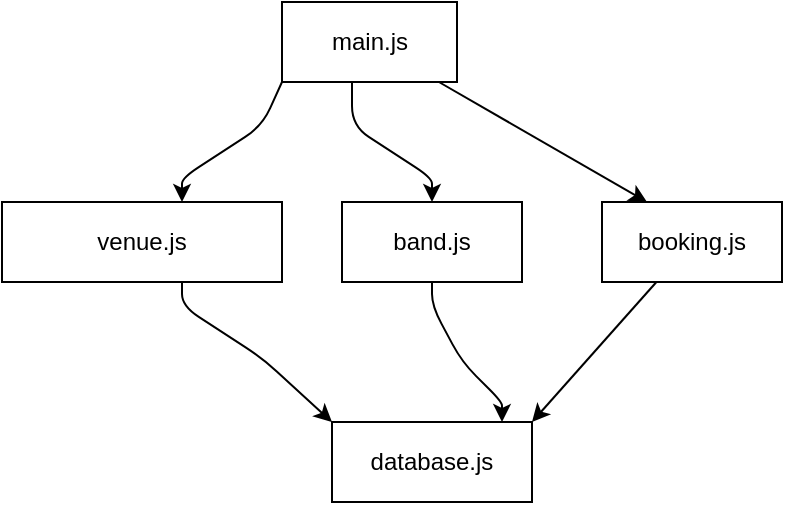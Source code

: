 <mxfile>
    <diagram id="qIEtmYrolmYMvNRSjoxp" name="Page-1">
        <mxGraphModel dx="835" dy="532" grid="1" gridSize="10" guides="1" tooltips="1" connect="1" arrows="1" fold="1" page="1" pageScale="1" pageWidth="850" pageHeight="1400" math="0" shadow="0">
            <root>
                <mxCell id="0"/>
                <mxCell id="1" parent="0"/>
                <mxCell id="2" style="edgeStyle=none;html=1;entryX=1;entryY=0;entryDx=0;entryDy=0;" edge="1" parent="1" source="3" target="10">
                    <mxGeometry relative="1" as="geometry"/>
                </mxCell>
                <mxCell id="3" value="booking.js" style="rounded=0;whiteSpace=wrap;html=1;" vertex="1" parent="1">
                    <mxGeometry x="320" y="140" width="90" height="40" as="geometry"/>
                </mxCell>
                <mxCell id="4" style="edgeStyle=none;html=1;entryX=0.25;entryY=0;entryDx=0;entryDy=0;" edge="1" parent="1" source="5" target="3">
                    <mxGeometry relative="1" as="geometry"/>
                </mxCell>
                <mxCell id="5" value="main.js" style="whiteSpace=wrap;html=1;" vertex="1" parent="1">
                    <mxGeometry x="160" y="40" width="87.5" height="40" as="geometry"/>
                </mxCell>
                <mxCell id="6" value="band.js" style="whiteSpace=wrap;html=1;" vertex="1" parent="1">
                    <mxGeometry x="190" y="140" width="90" height="40" as="geometry"/>
                </mxCell>
                <mxCell id="7" value="" style="html=1;rounded=1;curved=0;sourcePerimeterSpacing=0;targetPerimeterSpacing=0;startSize=6;endSize=6;noEdgeStyle=1;orthogonal=1;" edge="1" parent="1" source="5" target="6">
                    <mxGeometry relative="1" as="geometry">
                        <Array as="points">
                            <mxPoint x="195" y="102"/>
                            <mxPoint x="235" y="128"/>
                        </Array>
                    </mxGeometry>
                </mxCell>
                <mxCell id="8" value="venue.js" style="whiteSpace=wrap;html=1;" vertex="1" parent="1">
                    <mxGeometry x="20" y="140" width="140" height="40" as="geometry"/>
                </mxCell>
                <mxCell id="9" value="" style="html=1;rounded=1;curved=0;sourcePerimeterSpacing=0;targetPerimeterSpacing=0;startSize=6;endSize=6;noEdgeStyle=1;orthogonal=1;" edge="1" parent="1" source="5" target="8">
                    <mxGeometry relative="1" as="geometry">
                        <Array as="points">
                            <mxPoint x="150" y="102"/>
                            <mxPoint x="110" y="128"/>
                        </Array>
                    </mxGeometry>
                </mxCell>
                <mxCell id="10" value="database.js" style="whiteSpace=wrap;html=1;" vertex="1" parent="1">
                    <mxGeometry x="185" y="250" width="100" height="40" as="geometry"/>
                </mxCell>
                <mxCell id="11" value="" style="html=1;rounded=1;curved=0;sourcePerimeterSpacing=0;targetPerimeterSpacing=0;startSize=6;endSize=6;noEdgeStyle=1;orthogonal=1;" edge="1" parent="1" source="6" target="10">
                    <mxGeometry relative="1" as="geometry">
                        <Array as="points">
                            <mxPoint x="235" y="192"/>
                            <mxPoint x="250" y="220"/>
                            <mxPoint x="270" y="240"/>
                        </Array>
                    </mxGeometry>
                </mxCell>
                <mxCell id="12" value="" style="html=1;rounded=1;curved=0;sourcePerimeterSpacing=0;targetPerimeterSpacing=0;startSize=6;endSize=6;noEdgeStyle=1;orthogonal=1;" edge="1" parent="1" source="8" target="10">
                    <mxGeometry relative="1" as="geometry">
                        <Array as="points">
                            <mxPoint x="110" y="192"/>
                            <mxPoint x="150" y="218"/>
                        </Array>
                    </mxGeometry>
                </mxCell>
            </root>
        </mxGraphModel>
    </diagram>
</mxfile>